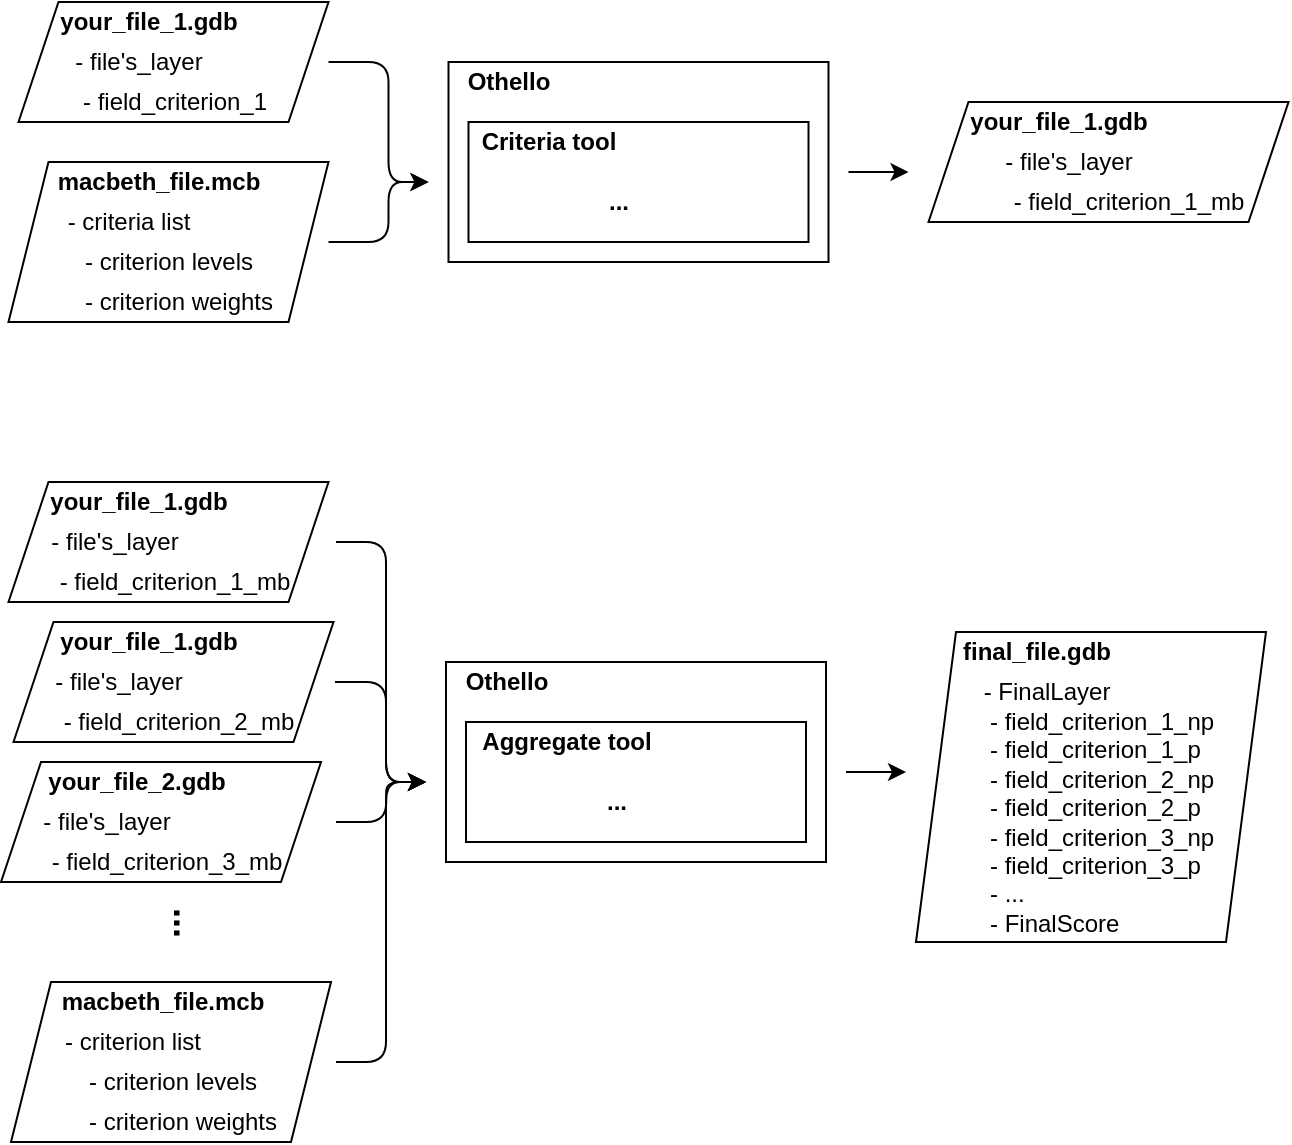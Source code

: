 <mxfile version="14.6.6" type="device"><diagram id="0P1gYyhVxj8DbhT-Fteb" name="Page-1"><mxGraphModel dx="1138" dy="590" grid="1" gridSize="10" guides="1" tooltips="1" connect="1" arrows="1" fold="1" page="1" pageScale="1" pageWidth="827" pageHeight="1169" math="0" shadow="0"><root><mxCell id="0"/><mxCell id="1" parent="0"/><mxCell id="SNHh1ZfNeIvbxW0JRTLO-5" value="" style="shape=parallelogram;perimeter=parallelogramPerimeter;whiteSpace=wrap;html=1;fixedSize=1;align=center;" vertex="1" parent="1"><mxGeometry x="141.25" y="170" width="155" height="60" as="geometry"/></mxCell><mxCell id="SNHh1ZfNeIvbxW0JRTLO-6" value="&lt;b&gt;your_file_1.gdb&lt;/b&gt;" style="text;html=1;align=center;verticalAlign=middle;resizable=0;points=[];autosize=1;strokeColor=none;" vertex="1" parent="1"><mxGeometry x="156.25" y="170" width="100" height="20" as="geometry"/></mxCell><mxCell id="SNHh1ZfNeIvbxW0JRTLO-8" value="- field_criterion_1" style="text;html=1;align=center;verticalAlign=middle;resizable=0;points=[];autosize=1;strokeColor=none;" vertex="1" parent="1"><mxGeometry x="163.75" y="210" width="110" height="20" as="geometry"/></mxCell><mxCell id="SNHh1ZfNeIvbxW0JRTLO-9" value="- file's_layer" style="text;html=1;align=center;verticalAlign=middle;resizable=0;points=[];autosize=1;strokeColor=none;" vertex="1" parent="1"><mxGeometry x="161.25" y="190" width="80" height="20" as="geometry"/></mxCell><mxCell id="SNHh1ZfNeIvbxW0JRTLO-14" value="" style="shape=parallelogram;perimeter=parallelogramPerimeter;whiteSpace=wrap;html=1;fixedSize=1;align=center;" vertex="1" parent="1"><mxGeometry x="596.25" y="220" width="180" height="60" as="geometry"/></mxCell><mxCell id="SNHh1ZfNeIvbxW0JRTLO-15" value="&lt;b&gt;your_file_1.gdb&lt;/b&gt;" style="text;html=1;align=center;verticalAlign=middle;resizable=0;points=[];autosize=1;strokeColor=none;" vertex="1" parent="1"><mxGeometry x="611.25" y="220" width="100" height="20" as="geometry"/></mxCell><mxCell id="SNHh1ZfNeIvbxW0JRTLO-16" value="- field_criterion_1_mb" style="text;html=1;align=center;verticalAlign=middle;resizable=0;points=[];autosize=1;strokeColor=none;" vertex="1" parent="1"><mxGeometry x="631.25" y="260" width="130" height="20" as="geometry"/></mxCell><mxCell id="SNHh1ZfNeIvbxW0JRTLO-17" value="- file's_layer" style="text;html=1;align=center;verticalAlign=middle;resizable=0;points=[];autosize=1;strokeColor=none;" vertex="1" parent="1"><mxGeometry x="626.25" y="240" width="80" height="20" as="geometry"/></mxCell><mxCell id="SNHh1ZfNeIvbxW0JRTLO-18" value="" style="rounded=0;whiteSpace=wrap;html=1;" vertex="1" parent="1"><mxGeometry x="356.25" y="200" width="190" height="100" as="geometry"/></mxCell><mxCell id="SNHh1ZfNeIvbxW0JRTLO-19" value="&lt;b&gt;Othello&lt;/b&gt;" style="text;html=1;align=center;verticalAlign=middle;resizable=0;points=[];autosize=1;strokeColor=none;" vertex="1" parent="1"><mxGeometry x="356.25" y="200" width="60" height="20" as="geometry"/></mxCell><mxCell id="SNHh1ZfNeIvbxW0JRTLO-20" value="" style="whiteSpace=wrap;html=1;" vertex="1" parent="1"><mxGeometry x="366.25" y="230" width="170" height="60" as="geometry"/></mxCell><mxCell id="SNHh1ZfNeIvbxW0JRTLO-21" value="" style="shape=parallelogram;perimeter=parallelogramPerimeter;whiteSpace=wrap;html=1;fixedSize=1;align=center;movable=1;resizable=1;rotatable=1;deletable=1;editable=1;connectable=1;" vertex="1" parent="1"><mxGeometry x="136.25" y="250" width="160" height="80" as="geometry"/></mxCell><mxCell id="SNHh1ZfNeIvbxW0JRTLO-22" value="&lt;b&gt;macbeth_file.mcb&lt;/b&gt;" style="text;html=1;align=center;verticalAlign=middle;resizable=0;points=[];autosize=1;strokeColor=none;" vertex="1" parent="1"><mxGeometry x="151.25" y="250" width="120" height="20" as="geometry"/></mxCell><mxCell id="SNHh1ZfNeIvbxW0JRTLO-26" value="&lt;b&gt;Criteria tool&lt;/b&gt;" style="text;html=1;align=center;verticalAlign=middle;resizable=0;points=[];autosize=1;strokeColor=none;" vertex="1" parent="1"><mxGeometry x="366.25" y="230" width="80" height="20" as="geometry"/></mxCell><mxCell id="SNHh1ZfNeIvbxW0JRTLO-27" value="&lt;b&gt;...&lt;/b&gt;" style="text;html=1;align=center;verticalAlign=middle;resizable=0;points=[];autosize=1;strokeColor=none;" vertex="1" parent="1"><mxGeometry x="426.25" y="260" width="30" height="20" as="geometry"/></mxCell><mxCell id="SNHh1ZfNeIvbxW0JRTLO-28" value="" style="endArrow=classic;html=1;" edge="1" parent="1"><mxGeometry width="50" height="50" relative="1" as="geometry"><mxPoint x="296.25" y="290" as="sourcePoint"/><mxPoint x="346.25" y="260" as="targetPoint"/><Array as="points"><mxPoint x="326.25" y="290"/><mxPoint x="326.25" y="260"/></Array></mxGeometry></mxCell><mxCell id="SNHh1ZfNeIvbxW0JRTLO-29" value="- criterion levels" style="text;html=1;align=center;verticalAlign=middle;resizable=0;points=[];autosize=1;strokeColor=none;" vertex="1" parent="1"><mxGeometry x="166.25" y="290" width="100" height="20" as="geometry"/></mxCell><mxCell id="SNHh1ZfNeIvbxW0JRTLO-30" value="- criterion weights" style="text;html=1;align=center;verticalAlign=middle;resizable=0;points=[];autosize=1;strokeColor=none;" vertex="1" parent="1"><mxGeometry x="166.25" y="310" width="110" height="20" as="geometry"/></mxCell><mxCell id="SNHh1ZfNeIvbxW0JRTLO-31" value="- criteria list" style="text;html=1;align=center;verticalAlign=middle;resizable=0;points=[];autosize=1;strokeColor=none;" vertex="1" parent="1"><mxGeometry x="156.25" y="270" width="80" height="20" as="geometry"/></mxCell><mxCell id="SNHh1ZfNeIvbxW0JRTLO-32" value="" style="endArrow=classic;html=1;" edge="1" parent="1"><mxGeometry width="50" height="50" relative="1" as="geometry"><mxPoint x="296.25" y="200" as="sourcePoint"/><mxPoint x="346.25" y="260" as="targetPoint"/><Array as="points"><mxPoint x="326.25" y="200"/><mxPoint x="326.25" y="260"/></Array></mxGeometry></mxCell><mxCell id="SNHh1ZfNeIvbxW0JRTLO-33" value="" style="endArrow=classic;html=1;" edge="1" parent="1"><mxGeometry width="50" height="50" relative="1" as="geometry"><mxPoint x="556.25" y="255" as="sourcePoint"/><mxPoint x="586.25" y="255" as="targetPoint"/></mxGeometry></mxCell><mxCell id="SNHh1ZfNeIvbxW0JRTLO-34" value="" style="shape=parallelogram;perimeter=parallelogramPerimeter;whiteSpace=wrap;html=1;fixedSize=1;align=center;" vertex="1" parent="1"><mxGeometry x="136.25" y="410" width="160" height="60" as="geometry"/></mxCell><mxCell id="SNHh1ZfNeIvbxW0JRTLO-35" value="&lt;b&gt;your_file_1.gdb&lt;/b&gt;" style="text;html=1;align=center;verticalAlign=middle;resizable=0;points=[];autosize=1;strokeColor=none;" vertex="1" parent="1"><mxGeometry x="150.75" y="410" width="100" height="20" as="geometry"/></mxCell><mxCell id="SNHh1ZfNeIvbxW0JRTLO-36" value="- field_criterion_1_mb" style="text;html=1;align=center;verticalAlign=middle;resizable=0;points=[];autosize=1;strokeColor=none;" vertex="1" parent="1"><mxGeometry x="153.75" y="450" width="130" height="20" as="geometry"/></mxCell><mxCell id="SNHh1ZfNeIvbxW0JRTLO-37" value="- file's_layer" style="text;html=1;align=center;verticalAlign=middle;resizable=0;points=[];autosize=1;strokeColor=none;" vertex="1" parent="1"><mxGeometry x="148.75" y="430" width="80" height="20" as="geometry"/></mxCell><mxCell id="SNHh1ZfNeIvbxW0JRTLO-38" value="" style="shape=parallelogram;perimeter=parallelogramPerimeter;whiteSpace=wrap;html=1;fixedSize=1;align=center;" vertex="1" parent="1"><mxGeometry x="590" y="485" width="175" height="155" as="geometry"/></mxCell><mxCell id="SNHh1ZfNeIvbxW0JRTLO-39" value="&lt;b&gt;final_file.gdb&lt;/b&gt;" style="text;html=1;align=center;verticalAlign=middle;resizable=0;points=[];autosize=1;strokeColor=none;" vertex="1" parent="1"><mxGeometry x="605" y="485" width="90" height="20" as="geometry"/></mxCell><mxCell id="SNHh1ZfNeIvbxW0JRTLO-41" value="- FinalLayer" style="text;html=1;align=center;verticalAlign=middle;resizable=0;points=[];autosize=1;strokeColor=none;" vertex="1" parent="1"><mxGeometry x="615" y="505" width="80" height="20" as="geometry"/></mxCell><mxCell id="SNHh1ZfNeIvbxW0JRTLO-42" value="" style="rounded=0;whiteSpace=wrap;html=1;" vertex="1" parent="1"><mxGeometry x="355" y="500" width="190" height="100" as="geometry"/></mxCell><mxCell id="SNHh1ZfNeIvbxW0JRTLO-43" value="&lt;b&gt;Othello&lt;/b&gt;" style="text;html=1;align=center;verticalAlign=middle;resizable=0;points=[];autosize=1;strokeColor=none;" vertex="1" parent="1"><mxGeometry x="355" y="500" width="60" height="20" as="geometry"/></mxCell><mxCell id="SNHh1ZfNeIvbxW0JRTLO-44" value="" style="whiteSpace=wrap;html=1;" vertex="1" parent="1"><mxGeometry x="365" y="530" width="170" height="60" as="geometry"/></mxCell><mxCell id="SNHh1ZfNeIvbxW0JRTLO-45" value="" style="shape=parallelogram;perimeter=parallelogramPerimeter;whiteSpace=wrap;html=1;fixedSize=1;align=center;movable=1;resizable=1;rotatable=1;deletable=1;editable=1;connectable=1;" vertex="1" parent="1"><mxGeometry x="137.5" y="660" width="160" height="80" as="geometry"/></mxCell><mxCell id="SNHh1ZfNeIvbxW0JRTLO-46" value="&lt;b&gt;macbeth_file.mcb&lt;/b&gt;" style="text;html=1;align=center;verticalAlign=middle;resizable=0;points=[];autosize=1;strokeColor=none;" vertex="1" parent="1"><mxGeometry x="152.5" y="660" width="120" height="20" as="geometry"/></mxCell><mxCell id="SNHh1ZfNeIvbxW0JRTLO-47" value="&lt;b&gt;Aggregate tool&lt;/b&gt;" style="text;html=1;align=center;verticalAlign=middle;resizable=0;points=[];autosize=1;strokeColor=none;" vertex="1" parent="1"><mxGeometry x="365" y="530" width="100" height="20" as="geometry"/></mxCell><mxCell id="SNHh1ZfNeIvbxW0JRTLO-48" value="&lt;b&gt;...&lt;/b&gt;" style="text;html=1;align=center;verticalAlign=middle;resizable=0;points=[];autosize=1;strokeColor=none;" vertex="1" parent="1"><mxGeometry x="425" y="560" width="30" height="20" as="geometry"/></mxCell><mxCell id="SNHh1ZfNeIvbxW0JRTLO-49" value="" style="endArrow=classic;html=1;" edge="1" parent="1"><mxGeometry width="50" height="50" relative="1" as="geometry"><mxPoint x="300" y="700" as="sourcePoint"/><mxPoint x="345" y="560" as="targetPoint"/><Array as="points"><mxPoint x="325" y="700"/><mxPoint x="325" y="560"/></Array></mxGeometry></mxCell><mxCell id="SNHh1ZfNeIvbxW0JRTLO-50" value="- criterion levels" style="text;html=1;align=center;verticalAlign=middle;resizable=0;points=[];autosize=1;strokeColor=none;" vertex="1" parent="1"><mxGeometry x="167.5" y="700" width="100" height="20" as="geometry"/></mxCell><mxCell id="SNHh1ZfNeIvbxW0JRTLO-51" value="- criterion weights" style="text;html=1;align=center;verticalAlign=middle;resizable=0;points=[];autosize=1;strokeColor=none;" vertex="1" parent="1"><mxGeometry x="167.5" y="720" width="110" height="20" as="geometry"/></mxCell><mxCell id="SNHh1ZfNeIvbxW0JRTLO-52" value="- criterion list" style="text;html=1;align=center;verticalAlign=middle;resizable=0;points=[];autosize=1;strokeColor=none;" vertex="1" parent="1"><mxGeometry x="157.5" y="680" width="80" height="20" as="geometry"/></mxCell><mxCell id="SNHh1ZfNeIvbxW0JRTLO-53" value="" style="endArrow=classic;html=1;" edge="1" parent="1"><mxGeometry width="50" height="50" relative="1" as="geometry"><mxPoint x="300" y="440" as="sourcePoint"/><mxPoint x="345" y="560" as="targetPoint"/><Array as="points"><mxPoint x="325" y="440"/><mxPoint x="325" y="560"/></Array></mxGeometry></mxCell><mxCell id="SNHh1ZfNeIvbxW0JRTLO-54" value="" style="endArrow=classic;html=1;" edge="1" parent="1"><mxGeometry width="50" height="50" relative="1" as="geometry"><mxPoint x="555" y="555" as="sourcePoint"/><mxPoint x="585" y="555" as="targetPoint"/></mxGeometry></mxCell><mxCell id="SNHh1ZfNeIvbxW0JRTLO-59" value="&lt;b&gt;&lt;font style=&quot;font-size: 18px&quot;&gt;...&lt;/font&gt;&lt;/b&gt;" style="text;html=1;align=center;verticalAlign=middle;resizable=0;points=[];autosize=1;strokeColor=none;rotation=90;" vertex="1" parent="1"><mxGeometry x="210" y="620" width="30" height="20" as="geometry"/></mxCell><mxCell id="SNHh1ZfNeIvbxW0JRTLO-60" value="" style="shape=parallelogram;perimeter=parallelogramPerimeter;whiteSpace=wrap;html=1;fixedSize=1;align=center;" vertex="1" parent="1"><mxGeometry x="138.75" y="480" width="160" height="60" as="geometry"/></mxCell><mxCell id="SNHh1ZfNeIvbxW0JRTLO-61" value="&lt;b&gt;your_file_1.gdb&lt;/b&gt;" style="text;html=1;align=center;verticalAlign=middle;resizable=0;points=[];autosize=1;strokeColor=none;" vertex="1" parent="1"><mxGeometry x="156.25" y="480" width="100" height="20" as="geometry"/></mxCell><mxCell id="SNHh1ZfNeIvbxW0JRTLO-62" value="- field_criterion_2_mb" style="text;html=1;align=center;verticalAlign=middle;resizable=0;points=[];autosize=1;strokeColor=none;" vertex="1" parent="1"><mxGeometry x="156.25" y="520" width="130" height="20" as="geometry"/></mxCell><mxCell id="SNHh1ZfNeIvbxW0JRTLO-63" value="- file's_layer" style="text;html=1;align=center;verticalAlign=middle;resizable=0;points=[];autosize=1;strokeColor=none;" vertex="1" parent="1"><mxGeometry x="151.25" y="500" width="80" height="20" as="geometry"/></mxCell><mxCell id="SNHh1ZfNeIvbxW0JRTLO-64" value="- field_criterion_1_np&lt;br&gt;- field_criterion_1_p&lt;br&gt;- field_criterion_2_np&lt;br&gt;- field_criterion_2_p&lt;br&gt;- field_criterion_3_np&lt;br&gt;- field_criterion_3_p&lt;br&gt;- ...&lt;br&gt;- FinalScore" style="text;html=1;align=left;verticalAlign=middle;resizable=0;points=[];autosize=1;strokeColor=none;" vertex="1" parent="1"><mxGeometry x="625" y="520" width="130" height="120" as="geometry"/></mxCell><mxCell id="SNHh1ZfNeIvbxW0JRTLO-68" value="" style="shape=parallelogram;perimeter=parallelogramPerimeter;whiteSpace=wrap;html=1;fixedSize=1;align=center;" vertex="1" parent="1"><mxGeometry x="132.5" y="550" width="160" height="60" as="geometry"/></mxCell><mxCell id="SNHh1ZfNeIvbxW0JRTLO-69" value="&lt;b&gt;your_file_2.gdb&lt;/b&gt;" style="text;html=1;align=center;verticalAlign=middle;resizable=0;points=[];autosize=1;strokeColor=none;" vertex="1" parent="1"><mxGeometry x="150" y="550" width="100" height="20" as="geometry"/></mxCell><mxCell id="SNHh1ZfNeIvbxW0JRTLO-70" value="- field_criterion_3_mb" style="text;html=1;align=center;verticalAlign=middle;resizable=0;points=[];autosize=1;strokeColor=none;" vertex="1" parent="1"><mxGeometry x="150" y="590" width="130" height="20" as="geometry"/></mxCell><mxCell id="SNHh1ZfNeIvbxW0JRTLO-71" value="- file's_layer" style="text;html=1;align=center;verticalAlign=middle;resizable=0;points=[];autosize=1;strokeColor=none;" vertex="1" parent="1"><mxGeometry x="145" y="570" width="80" height="20" as="geometry"/></mxCell><mxCell id="SNHh1ZfNeIvbxW0JRTLO-72" value="" style="endArrow=classic;html=1;" edge="1" parent="1"><mxGeometry width="50" height="50" relative="1" as="geometry"><mxPoint x="299.5" y="510" as="sourcePoint"/><mxPoint x="345" y="560" as="targetPoint"/><Array as="points"><mxPoint x="325" y="510"/><mxPoint x="325" y="560"/></Array></mxGeometry></mxCell><mxCell id="SNHh1ZfNeIvbxW0JRTLO-73" value="" style="endArrow=classic;html=1;" edge="1" parent="1"><mxGeometry width="50" height="50" relative="1" as="geometry"><mxPoint x="300" y="580" as="sourcePoint"/><mxPoint x="345" y="560" as="targetPoint"/><Array as="points"><mxPoint x="325.25" y="580"/><mxPoint x="325" y="560"/></Array></mxGeometry></mxCell></root></mxGraphModel></diagram></mxfile>